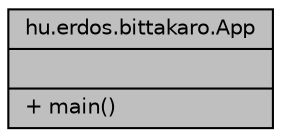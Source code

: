 digraph "hu.erdos.bittakaro.App"
{
 // LATEX_PDF_SIZE
  edge [fontname="Helvetica",fontsize="10",labelfontname="Helvetica",labelfontsize="10"];
  node [fontname="Helvetica",fontsize="10",shape=record];
  Node1 [label="{hu.erdos.bittakaro.App\n||+ main()\l}",height=0.2,width=0.4,color="black", fillcolor="grey75", style="filled", fontcolor="black",tooltip=" "];
}
